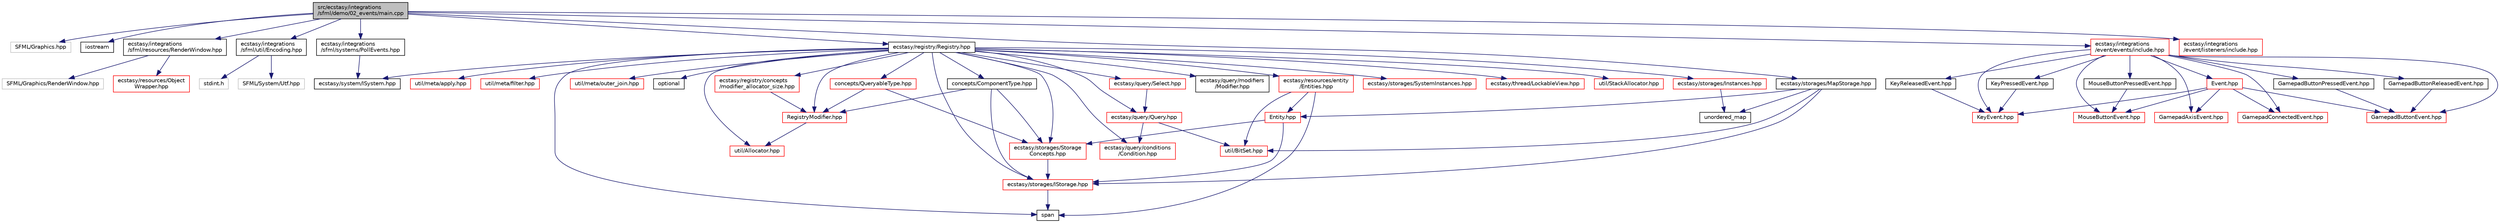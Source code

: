 digraph "src/ecstasy/integrations/sfml/demo/02_events/main.cpp"
{
 // LATEX_PDF_SIZE
  edge [fontname="Helvetica",fontsize="10",labelfontname="Helvetica",labelfontsize="10"];
  node [fontname="Helvetica",fontsize="10",shape=record];
  Node1 [label="src/ecstasy/integrations\l/sfml/demo/02_events/main.cpp",height=0.2,width=0.4,color="black", fillcolor="grey75", style="filled", fontcolor="black",tooltip=" "];
  Node1 -> Node2 [color="midnightblue",fontsize="10",style="solid",fontname="Helvetica"];
  Node2 [label="SFML/Graphics.hpp",height=0.2,width=0.4,color="grey75", fillcolor="white", style="filled",tooltip=" "];
  Node1 -> Node3 [color="midnightblue",fontsize="10",style="solid",fontname="Helvetica"];
  Node3 [label="iostream",height=0.2,width=0.4,color="black", fillcolor="white", style="filled",URL="/home/runner/work/ecstasy/ecstasy/doc/external/cppreference-doxygen-web.tag.xml$cpp/header/iostream.html",tooltip=" "];
  Node1 -> Node4 [color="midnightblue",fontsize="10",style="solid",fontname="Helvetica"];
  Node4 [label="ecstasy/integrations\l/sfml/resources/RenderWindow.hpp",height=0.2,width=0.4,color="black", fillcolor="white", style="filled",URL="$_render_window_8hpp.html",tooltip=" "];
  Node4 -> Node5 [color="midnightblue",fontsize="10",style="solid",fontname="Helvetica"];
  Node5 [label="SFML/Graphics/RenderWindow.hpp",height=0.2,width=0.4,color="grey75", fillcolor="white", style="filled",tooltip=" "];
  Node4 -> Node6 [color="midnightblue",fontsize="10",style="solid",fontname="Helvetica"];
  Node6 [label="ecstasy/resources/Object\lWrapper.hpp",height=0.2,width=0.4,color="red", fillcolor="white", style="filled",URL="$_object_wrapper_8hpp.html",tooltip=" "];
  Node1 -> Node9 [color="midnightblue",fontsize="10",style="solid",fontname="Helvetica"];
  Node9 [label="ecstasy/integrations\l/sfml/systems/PollEvents.hpp",height=0.2,width=0.4,color="black", fillcolor="white", style="filled",URL="$_poll_events_8hpp.html",tooltip=" "];
  Node9 -> Node10 [color="midnightblue",fontsize="10",style="solid",fontname="Helvetica"];
  Node10 [label="ecstasy/system/ISystem.hpp",height=0.2,width=0.4,color="black", fillcolor="white", style="filled",URL="$_i_system_8hpp.html",tooltip=" "];
  Node1 -> Node11 [color="midnightblue",fontsize="10",style="solid",fontname="Helvetica"];
  Node11 [label="ecstasy/integrations\l/sfml/util/Encoding.hpp",height=0.2,width=0.4,color="black", fillcolor="white", style="filled",URL="$_encoding_8hpp.html",tooltip=" "];
  Node11 -> Node12 [color="midnightblue",fontsize="10",style="solid",fontname="Helvetica"];
  Node12 [label="SFML/System/Utf.hpp",height=0.2,width=0.4,color="grey75", fillcolor="white", style="filled",tooltip=" "];
  Node11 -> Node13 [color="midnightblue",fontsize="10",style="solid",fontname="Helvetica"];
  Node13 [label="stdint.h",height=0.2,width=0.4,color="grey75", fillcolor="white", style="filled",tooltip=" "];
  Node1 -> Node14 [color="midnightblue",fontsize="10",style="solid",fontname="Helvetica"];
  Node14 [label="ecstasy/registry/Registry.hpp",height=0.2,width=0.4,color="black", fillcolor="white", style="filled",URL="$_registry_8hpp.html",tooltip=" "];
  Node14 -> Node15 [color="midnightblue",fontsize="10",style="solid",fontname="Helvetica"];
  Node15 [label="optional",height=0.2,width=0.4,color="black", fillcolor="white", style="filled",URL="/home/runner/work/ecstasy/ecstasy/doc/external/cppreference-doxygen-web.tag.xml$cpp/header/optional.html",tooltip=" "];
  Node14 -> Node16 [color="midnightblue",fontsize="10",style="solid",fontname="Helvetica"];
  Node16 [label="span",height=0.2,width=0.4,color="black", fillcolor="white", style="filled",URL="/home/runner/work/ecstasy/ecstasy/doc/external/cppreference-doxygen-web.tag.xml$cpp/header/span.html",tooltip=" "];
  Node14 -> Node17 [color="midnightblue",fontsize="10",style="solid",fontname="Helvetica"];
  Node17 [label="concepts/ComponentType.hpp",height=0.2,width=0.4,color="black", fillcolor="white", style="filled",URL="$_component_type_8hpp.html",tooltip=" "];
  Node17 -> Node18 [color="midnightblue",fontsize="10",style="solid",fontname="Helvetica"];
  Node18 [label="RegistryModifier.hpp",height=0.2,width=0.4,color="red", fillcolor="white", style="filled",URL="$_registry_modifier_8hpp.html",tooltip=" "];
  Node18 -> Node26 [color="midnightblue",fontsize="10",style="solid",fontname="Helvetica"];
  Node26 [label="util/Allocator.hpp",height=0.2,width=0.4,color="red", fillcolor="white", style="filled",URL="$_allocator_8hpp.html",tooltip=" "];
  Node17 -> Node29 [color="midnightblue",fontsize="10",style="solid",fontname="Helvetica"];
  Node29 [label="ecstasy/storages/IStorage.hpp",height=0.2,width=0.4,color="red", fillcolor="white", style="filled",URL="$_i_storage_8hpp.html",tooltip=" "];
  Node29 -> Node16 [color="midnightblue",fontsize="10",style="solid",fontname="Helvetica"];
  Node17 -> Node30 [color="midnightblue",fontsize="10",style="solid",fontname="Helvetica"];
  Node30 [label="ecstasy/storages/Storage\lConcepts.hpp",height=0.2,width=0.4,color="red", fillcolor="white", style="filled",URL="$_storage_concepts_8hpp.html",tooltip=" "];
  Node30 -> Node29 [color="midnightblue",fontsize="10",style="solid",fontname="Helvetica"];
  Node14 -> Node31 [color="midnightblue",fontsize="10",style="solid",fontname="Helvetica"];
  Node31 [label="concepts/QueryableType.hpp",height=0.2,width=0.4,color="red", fillcolor="white", style="filled",URL="$_queryable_type_8hpp.html",tooltip=" "];
  Node31 -> Node18 [color="midnightblue",fontsize="10",style="solid",fontname="Helvetica"];
  Node31 -> Node30 [color="midnightblue",fontsize="10",style="solid",fontname="Helvetica"];
  Node14 -> Node18 [color="midnightblue",fontsize="10",style="solid",fontname="Helvetica"];
  Node14 -> Node32 [color="midnightblue",fontsize="10",style="solid",fontname="Helvetica"];
  Node32 [label="ecstasy/query/Query.hpp",height=0.2,width=0.4,color="red", fillcolor="white", style="filled",URL="$_query_8hpp.html",tooltip=" "];
  Node32 -> Node37 [color="midnightblue",fontsize="10",style="solid",fontname="Helvetica"];
  Node37 [label="ecstasy/query/conditions\l/Condition.hpp",height=0.2,width=0.4,color="red", fillcolor="white", style="filled",URL="$conditions_2_condition_8hpp.html",tooltip=" "];
  Node32 -> Node39 [color="midnightblue",fontsize="10",style="solid",fontname="Helvetica"];
  Node39 [label="util/BitSet.hpp",height=0.2,width=0.4,color="red", fillcolor="white", style="filled",URL="$_bit_set_8hpp.html",tooltip=" "];
  Node14 -> Node48 [color="midnightblue",fontsize="10",style="solid",fontname="Helvetica"];
  Node48 [label="ecstasy/query/Select.hpp",height=0.2,width=0.4,color="red", fillcolor="white", style="filled",URL="$_select_8hpp.html",tooltip=" "];
  Node48 -> Node32 [color="midnightblue",fontsize="10",style="solid",fontname="Helvetica"];
  Node14 -> Node37 [color="midnightblue",fontsize="10",style="solid",fontname="Helvetica"];
  Node14 -> Node25 [color="midnightblue",fontsize="10",style="solid",fontname="Helvetica"];
  Node25 [label="ecstasy/query/modifiers\l/Modifier.hpp",height=0.2,width=0.4,color="black", fillcolor="white", style="filled",URL="$modifiers_2_modifier_8hpp.html",tooltip=" "];
  Node14 -> Node52 [color="midnightblue",fontsize="10",style="solid",fontname="Helvetica"];
  Node52 [label="ecstasy/resources/entity\l/Entities.hpp",height=0.2,width=0.4,color="red", fillcolor="white", style="filled",URL="$_entities_8hpp.html",tooltip=" "];
  Node52 -> Node16 [color="midnightblue",fontsize="10",style="solid",fontname="Helvetica"];
  Node52 -> Node53 [color="midnightblue",fontsize="10",style="solid",fontname="Helvetica"];
  Node53 [label="Entity.hpp",height=0.2,width=0.4,color="red", fillcolor="white", style="filled",URL="$_entity_8hpp.html",tooltip=" "];
  Node53 -> Node29 [color="midnightblue",fontsize="10",style="solid",fontname="Helvetica"];
  Node53 -> Node30 [color="midnightblue",fontsize="10",style="solid",fontname="Helvetica"];
  Node52 -> Node39 [color="midnightblue",fontsize="10",style="solid",fontname="Helvetica"];
  Node14 -> Node29 [color="midnightblue",fontsize="10",style="solid",fontname="Helvetica"];
  Node14 -> Node56 [color="midnightblue",fontsize="10",style="solid",fontname="Helvetica"];
  Node56 [label="ecstasy/storages/Instances.hpp",height=0.2,width=0.4,color="red", fillcolor="white", style="filled",URL="$_instances_8hpp.html",tooltip=" "];
  Node56 -> Node58 [color="midnightblue",fontsize="10",style="solid",fontname="Helvetica"];
  Node58 [label="unordered_map",height=0.2,width=0.4,color="black", fillcolor="white", style="filled",URL="/home/runner/work/ecstasy/ecstasy/doc/external/cppreference-doxygen-web.tag.xml$cpp/header/unordered_map.html",tooltip=" "];
  Node14 -> Node30 [color="midnightblue",fontsize="10",style="solid",fontname="Helvetica"];
  Node14 -> Node59 [color="midnightblue",fontsize="10",style="solid",fontname="Helvetica"];
  Node59 [label="ecstasy/storages/SystemInstances.hpp",height=0.2,width=0.4,color="red", fillcolor="white", style="filled",URL="$_system_instances_8hpp.html",tooltip=" "];
  Node14 -> Node10 [color="midnightblue",fontsize="10",style="solid",fontname="Helvetica"];
  Node14 -> Node23 [color="midnightblue",fontsize="10",style="solid",fontname="Helvetica"];
  Node23 [label="ecstasy/thread/LockableView.hpp",height=0.2,width=0.4,color="red", fillcolor="white", style="filled",URL="$_lockable_view_8hpp.html",tooltip=" "];
  Node14 -> Node26 [color="midnightblue",fontsize="10",style="solid",fontname="Helvetica"];
  Node14 -> Node61 [color="midnightblue",fontsize="10",style="solid",fontname="Helvetica"];
  Node61 [label="util/StackAllocator.hpp",height=0.2,width=0.4,color="red", fillcolor="white", style="filled",URL="$_stack_allocator_8hpp.html",tooltip="Stack Allocator."];
  Node14 -> Node64 [color="midnightblue",fontsize="10",style="solid",fontname="Helvetica"];
  Node64 [label="util/meta/apply.hpp",height=0.2,width=0.4,color="red", fillcolor="white", style="filled",URL="$apply_8hpp.html",tooltip=" "];
  Node14 -> Node65 [color="midnightblue",fontsize="10",style="solid",fontname="Helvetica"];
  Node65 [label="util/meta/filter.hpp",height=0.2,width=0.4,color="red", fillcolor="white", style="filled",URL="$filter_8hpp.html",tooltip=" "];
  Node14 -> Node66 [color="midnightblue",fontsize="10",style="solid",fontname="Helvetica"];
  Node66 [label="ecstasy/registry/concepts\l/modifier_allocator_size.hpp",height=0.2,width=0.4,color="red", fillcolor="white", style="filled",URL="$modifier__allocator__size_8hpp.html",tooltip=" "];
  Node66 -> Node18 [color="midnightblue",fontsize="10",style="solid",fontname="Helvetica"];
  Node14 -> Node67 [color="midnightblue",fontsize="10",style="solid",fontname="Helvetica"];
  Node67 [label="util/meta/outer_join.hpp",height=0.2,width=0.4,color="red", fillcolor="white", style="filled",URL="$outer__join_8hpp.html",tooltip=" "];
  Node1 -> Node68 [color="midnightblue",fontsize="10",style="solid",fontname="Helvetica"];
  Node68 [label="ecstasy/storages/MapStorage.hpp",height=0.2,width=0.4,color="black", fillcolor="white", style="filled",URL="$_map_storage_8hpp.html",tooltip=" "];
  Node68 -> Node58 [color="midnightblue",fontsize="10",style="solid",fontname="Helvetica"];
  Node68 -> Node29 [color="midnightblue",fontsize="10",style="solid",fontname="Helvetica"];
  Node68 -> Node53 [color="midnightblue",fontsize="10",style="solid",fontname="Helvetica"];
  Node68 -> Node39 [color="midnightblue",fontsize="10",style="solid",fontname="Helvetica"];
  Node1 -> Node69 [color="midnightblue",fontsize="10",style="solid",fontname="Helvetica"];
  Node69 [label="ecstasy/integrations\l/event/events/include.hpp",height=0.2,width=0.4,color="red", fillcolor="white", style="filled",URL="$integrations_2event_2events_2include_8hpp.html",tooltip=" "];
  Node69 -> Node70 [color="midnightblue",fontsize="10",style="solid",fontname="Helvetica"];
  Node70 [label="Event.hpp",height=0.2,width=0.4,color="red", fillcolor="white", style="filled",URL="$_event_8hpp.html",tooltip=" "];
  Node70 -> Node71 [color="midnightblue",fontsize="10",style="solid",fontname="Helvetica"];
  Node71 [label="GamepadAxisEvent.hpp",height=0.2,width=0.4,color="red", fillcolor="white", style="filled",URL="$_gamepad_axis_event_8hpp.html",tooltip=" "];
  Node70 -> Node76 [color="midnightblue",fontsize="10",style="solid",fontname="Helvetica"];
  Node76 [label="GamepadButtonEvent.hpp",height=0.2,width=0.4,color="red", fillcolor="white", style="filled",URL="$_gamepad_button_event_8hpp.html",tooltip=" "];
  Node70 -> Node77 [color="midnightblue",fontsize="10",style="solid",fontname="Helvetica"];
  Node77 [label="GamepadConnectedEvent.hpp",height=0.2,width=0.4,color="red", fillcolor="white", style="filled",URL="$_gamepad_connected_event_8hpp.html",tooltip=" "];
  Node70 -> Node78 [color="midnightblue",fontsize="10",style="solid",fontname="Helvetica"];
  Node78 [label="KeyEvent.hpp",height=0.2,width=0.4,color="red", fillcolor="white", style="filled",URL="$_key_event_8hpp.html",tooltip=" "];
  Node70 -> Node80 [color="midnightblue",fontsize="10",style="solid",fontname="Helvetica"];
  Node80 [label="MouseButtonEvent.hpp",height=0.2,width=0.4,color="red", fillcolor="white", style="filled",URL="$_mouse_button_event_8hpp.html",tooltip=" "];
  Node69 -> Node71 [color="midnightblue",fontsize="10",style="solid",fontname="Helvetica"];
  Node69 -> Node76 [color="midnightblue",fontsize="10",style="solid",fontname="Helvetica"];
  Node69 -> Node86 [color="midnightblue",fontsize="10",style="solid",fontname="Helvetica"];
  Node86 [label="GamepadButtonPressedEvent.hpp",height=0.2,width=0.4,color="black", fillcolor="white", style="filled",URL="$_gamepad_button_pressed_event_8hpp.html",tooltip=" "];
  Node86 -> Node76 [color="midnightblue",fontsize="10",style="solid",fontname="Helvetica"];
  Node69 -> Node87 [color="midnightblue",fontsize="10",style="solid",fontname="Helvetica"];
  Node87 [label="GamepadButtonReleasedEvent.hpp",height=0.2,width=0.4,color="black", fillcolor="white", style="filled",URL="$_gamepad_button_released_event_8hpp.html",tooltip=" "];
  Node87 -> Node76 [color="midnightblue",fontsize="10",style="solid",fontname="Helvetica"];
  Node69 -> Node77 [color="midnightblue",fontsize="10",style="solid",fontname="Helvetica"];
  Node69 -> Node78 [color="midnightblue",fontsize="10",style="solid",fontname="Helvetica"];
  Node69 -> Node88 [color="midnightblue",fontsize="10",style="solid",fontname="Helvetica"];
  Node88 [label="KeyPressedEvent.hpp",height=0.2,width=0.4,color="black", fillcolor="white", style="filled",URL="$_key_pressed_event_8hpp.html",tooltip=" "];
  Node88 -> Node78 [color="midnightblue",fontsize="10",style="solid",fontname="Helvetica"];
  Node69 -> Node89 [color="midnightblue",fontsize="10",style="solid",fontname="Helvetica"];
  Node89 [label="KeyReleasedEvent.hpp",height=0.2,width=0.4,color="black", fillcolor="white", style="filled",URL="$_key_released_event_8hpp.html",tooltip=" "];
  Node89 -> Node78 [color="midnightblue",fontsize="10",style="solid",fontname="Helvetica"];
  Node69 -> Node80 [color="midnightblue",fontsize="10",style="solid",fontname="Helvetica"];
  Node69 -> Node90 [color="midnightblue",fontsize="10",style="solid",fontname="Helvetica"];
  Node90 [label="MouseButtonPressedEvent.hpp",height=0.2,width=0.4,color="black", fillcolor="white", style="filled",URL="$_mouse_button_pressed_event_8hpp.html",tooltip=" "];
  Node90 -> Node80 [color="midnightblue",fontsize="10",style="solid",fontname="Helvetica"];
  Node1 -> Node92 [color="midnightblue",fontsize="10",style="solid",fontname="Helvetica"];
  Node92 [label="ecstasy/integrations\l/event/listeners/include.hpp",height=0.2,width=0.4,color="red", fillcolor="white", style="filled",URL="$integrations_2event_2listeners_2include_8hpp.html",tooltip=" "];
}
